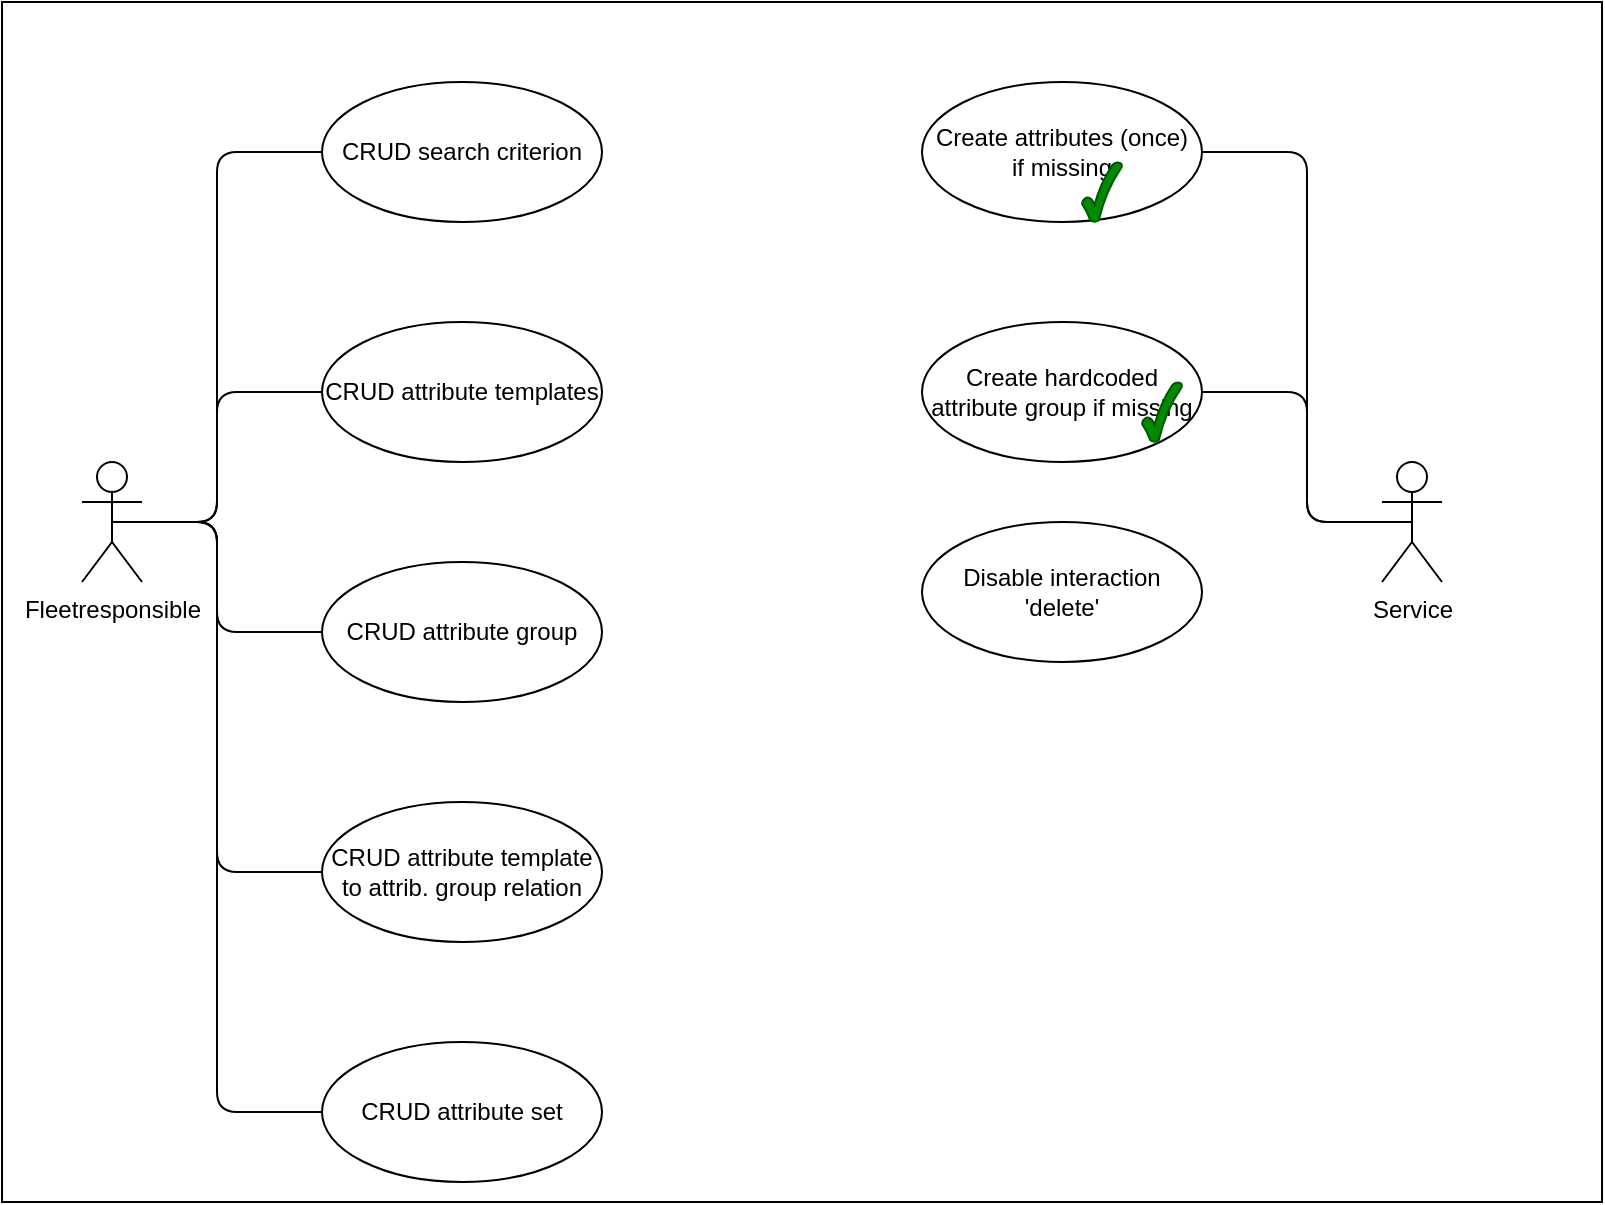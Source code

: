 <mxfile>
    <diagram id="swZmjb-AvOTWZpKOllsH" name="Page-1">
        <mxGraphModel dx="862" dy="468" grid="1" gridSize="10" guides="1" tooltips="1" connect="1" arrows="1" fold="1" page="1" pageScale="1" pageWidth="850" pageHeight="1100" math="0" shadow="0">
            <root>
                <mxCell id="0"/>
                <mxCell id="1" parent="0"/>
                <mxCell id="33" value="" style="verticalLabelPosition=bottom;verticalAlign=top;html=1;shape=mxgraph.basic.rect;fillColor2=none;strokeWidth=1;size=20;indent=5;" vertex="1" parent="1">
                    <mxGeometry width="800" height="600" as="geometry"/>
                </mxCell>
                <mxCell id="24" style="edgeStyle=elbowEdgeStyle;html=1;exitX=0.5;exitY=0.5;exitDx=0;exitDy=0;exitPerimeter=0;entryX=0;entryY=0.5;entryDx=0;entryDy=0;endArrow=none;endFill=0;" edge="1" parent="1" source="9" target="12">
                    <mxGeometry relative="1" as="geometry"/>
                </mxCell>
                <mxCell id="25" style="edgeStyle=elbowEdgeStyle;html=1;exitX=0.5;exitY=0.5;exitDx=0;exitDy=0;exitPerimeter=0;entryX=0;entryY=0.5;entryDx=0;entryDy=0;endArrow=none;endFill=0;" edge="1" parent="1" source="9" target="11">
                    <mxGeometry relative="1" as="geometry"/>
                </mxCell>
                <mxCell id="26" style="edgeStyle=elbowEdgeStyle;html=1;exitX=0.5;exitY=0.5;exitDx=0;exitDy=0;exitPerimeter=0;entryX=0;entryY=0.5;entryDx=0;entryDy=0;endArrow=none;endFill=0;" edge="1" parent="1" source="9" target="13">
                    <mxGeometry relative="1" as="geometry"/>
                </mxCell>
                <mxCell id="27" style="edgeStyle=elbowEdgeStyle;html=1;exitX=0.5;exitY=0.5;exitDx=0;exitDy=0;exitPerimeter=0;entryX=0;entryY=0.5;entryDx=0;entryDy=0;endArrow=none;endFill=0;" edge="1" parent="1" source="9" target="14">
                    <mxGeometry relative="1" as="geometry"/>
                </mxCell>
                <mxCell id="32" style="edgeStyle=elbowEdgeStyle;html=1;exitX=0.5;exitY=0.5;exitDx=0;exitDy=0;exitPerimeter=0;entryX=0;entryY=0.5;entryDx=0;entryDy=0;endArrow=none;endFill=0;" edge="1" parent="1" source="9" target="31">
                    <mxGeometry relative="1" as="geometry"/>
                </mxCell>
                <mxCell id="9" value="Fleetresponsible" style="shape=umlActor;verticalLabelPosition=bottom;verticalAlign=top;html=1;" vertex="1" parent="1">
                    <mxGeometry x="40" y="230" width="30" height="60" as="geometry"/>
                </mxCell>
                <mxCell id="11" value="CRUD attribute templates" style="ellipse;whiteSpace=wrap;html=1;" vertex="1" parent="1">
                    <mxGeometry x="160" y="160" width="140" height="70" as="geometry"/>
                </mxCell>
                <mxCell id="12" value="CRUD search criterion" style="ellipse;whiteSpace=wrap;html=1;" vertex="1" parent="1">
                    <mxGeometry x="160" y="40" width="140" height="70" as="geometry"/>
                </mxCell>
                <mxCell id="13" value="CRUD attribute group" style="ellipse;whiteSpace=wrap;html=1;" vertex="1" parent="1">
                    <mxGeometry x="160" y="280" width="140" height="70" as="geometry"/>
                </mxCell>
                <mxCell id="14" value="CRUD attribute template to attrib. group relation" style="ellipse;whiteSpace=wrap;html=1;" vertex="1" parent="1">
                    <mxGeometry x="160" y="400" width="140" height="70" as="geometry"/>
                </mxCell>
                <mxCell id="28" style="edgeStyle=elbowEdgeStyle;html=1;exitX=0.5;exitY=0.5;exitDx=0;exitDy=0;exitPerimeter=0;entryX=1;entryY=0.5;entryDx=0;entryDy=0;endArrow=none;endFill=0;" edge="1" parent="1" source="16" target="17">
                    <mxGeometry relative="1" as="geometry"/>
                </mxCell>
                <mxCell id="29" style="edgeStyle=elbowEdgeStyle;html=1;exitX=0.5;exitY=0.5;exitDx=0;exitDy=0;exitPerimeter=0;entryX=1;entryY=0.5;entryDx=0;entryDy=0;endArrow=none;endFill=0;" edge="1" parent="1" source="16" target="18">
                    <mxGeometry relative="1" as="geometry"/>
                </mxCell>
                <mxCell id="16" value="Service" style="shape=umlActor;verticalLabelPosition=bottom;verticalAlign=top;html=1;" vertex="1" parent="1">
                    <mxGeometry x="690" y="230" width="30" height="60" as="geometry"/>
                </mxCell>
                <mxCell id="17" value="Create attributes (once)&lt;br&gt;if missing" style="ellipse;whiteSpace=wrap;html=1;" vertex="1" parent="1">
                    <mxGeometry x="460" y="40" width="140" height="70" as="geometry"/>
                </mxCell>
                <mxCell id="18" value="Create hardcoded attribute group if missing" style="ellipse;whiteSpace=wrap;html=1;" vertex="1" parent="1">
                    <mxGeometry x="460" y="160" width="140" height="70" as="geometry"/>
                </mxCell>
                <mxCell id="20" value="" style="verticalLabelPosition=bottom;verticalAlign=top;html=1;shape=mxgraph.basic.tick;fillColor=#008a00;fontColor=#ffffff;strokeColor=#005700;" vertex="1" parent="1">
                    <mxGeometry x="570" y="190" width="20" height="30" as="geometry"/>
                </mxCell>
                <mxCell id="21" value="" style="verticalLabelPosition=bottom;verticalAlign=top;html=1;shape=mxgraph.basic.tick;fillColor=#008a00;fontColor=#ffffff;strokeColor=#005700;" vertex="1" parent="1">
                    <mxGeometry x="540" y="80" width="20" height="30" as="geometry"/>
                </mxCell>
                <mxCell id="30" value="Disable interaction 'delete'" style="ellipse;whiteSpace=wrap;html=1;" vertex="1" parent="1">
                    <mxGeometry x="460" y="260" width="140" height="70" as="geometry"/>
                </mxCell>
                <mxCell id="31" value="CRUD attribute set" style="ellipse;whiteSpace=wrap;html=1;" vertex="1" parent="1">
                    <mxGeometry x="160" y="520" width="140" height="70" as="geometry"/>
                </mxCell>
            </root>
        </mxGraphModel>
    </diagram>
</mxfile>